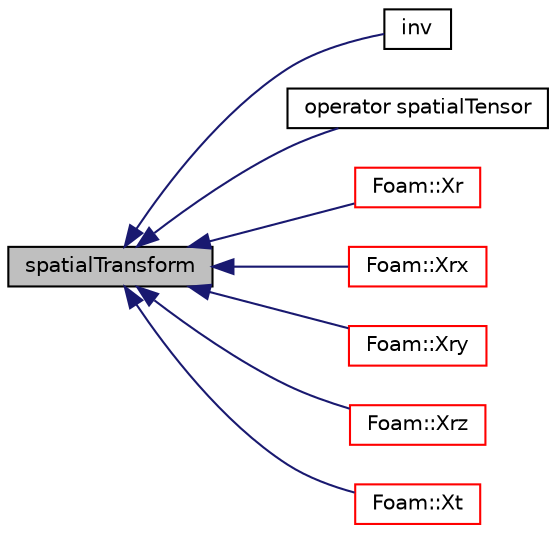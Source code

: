 digraph "spatialTransform"
{
  bgcolor="transparent";
  edge [fontname="Helvetica",fontsize="10",labelfontname="Helvetica",labelfontsize="10"];
  node [fontname="Helvetica",fontsize="10",shape=record];
  rankdir="LR";
  Node1 [label="spatialTransform",height=0.2,width=0.4,color="black", fillcolor="grey75", style="filled", fontcolor="black"];
  Node1 -> Node2 [dir="back",color="midnightblue",fontsize="10",style="solid",fontname="Helvetica"];
  Node2 [label="inv",height=0.2,width=0.4,color="black",URL="$a29465.html#ab928df8c352307c64241b0309ba246a4",tooltip="Return the inverse transformation tensor: X^-1. "];
  Node1 -> Node3 [dir="back",color="midnightblue",fontsize="10",style="solid",fontname="Helvetica"];
  Node3 [label="operator spatialTensor",height=0.2,width=0.4,color="black",URL="$a29465.html#aab22408aca9e9d51924075b00270f3e2",tooltip="Return transformation tensor ^BX_A. "];
  Node1 -> Node4 [dir="back",color="midnightblue",fontsize="10",style="solid",fontname="Helvetica"];
  Node4 [label="Foam::Xr",height=0.2,width=0.4,color="red",URL="$a21851.html#a3673b1f64b5df2c3553cbecd6c116e1d",tooltip="Rotational spatial transformation tensor about axis a by omega radians. "];
  Node1 -> Node10 [dir="back",color="midnightblue",fontsize="10",style="solid",fontname="Helvetica"];
  Node10 [label="Foam::Xrx",height=0.2,width=0.4,color="red",URL="$a21851.html#ab765631a0014c830fa0d5dadff342918",tooltip="Rotational spatial transformation tensor about the x-axis by omega radians. "];
  Node1 -> Node13 [dir="back",color="midnightblue",fontsize="10",style="solid",fontname="Helvetica"];
  Node13 [label="Foam::Xry",height=0.2,width=0.4,color="red",URL="$a21851.html#a85c2afe226ba1244420d9fad5878ff64",tooltip="Rotational spatial transformation tensor about the x-axis by omega radians. "];
  Node1 -> Node16 [dir="back",color="midnightblue",fontsize="10",style="solid",fontname="Helvetica"];
  Node16 [label="Foam::Xrz",height=0.2,width=0.4,color="red",URL="$a21851.html#aa49f436a2d7999465a9b29bf322448a3",tooltip="Rotational spatial transformation tensor about the z-axis by omega radians. "];
  Node1 -> Node19 [dir="back",color="midnightblue",fontsize="10",style="solid",fontname="Helvetica"];
  Node19 [label="Foam::Xt",height=0.2,width=0.4,color="red",URL="$a21851.html#a101621f9a99354cd6949bdda02f2852f",tooltip="Translational spatial transformation tensor for translation r. "];
}
